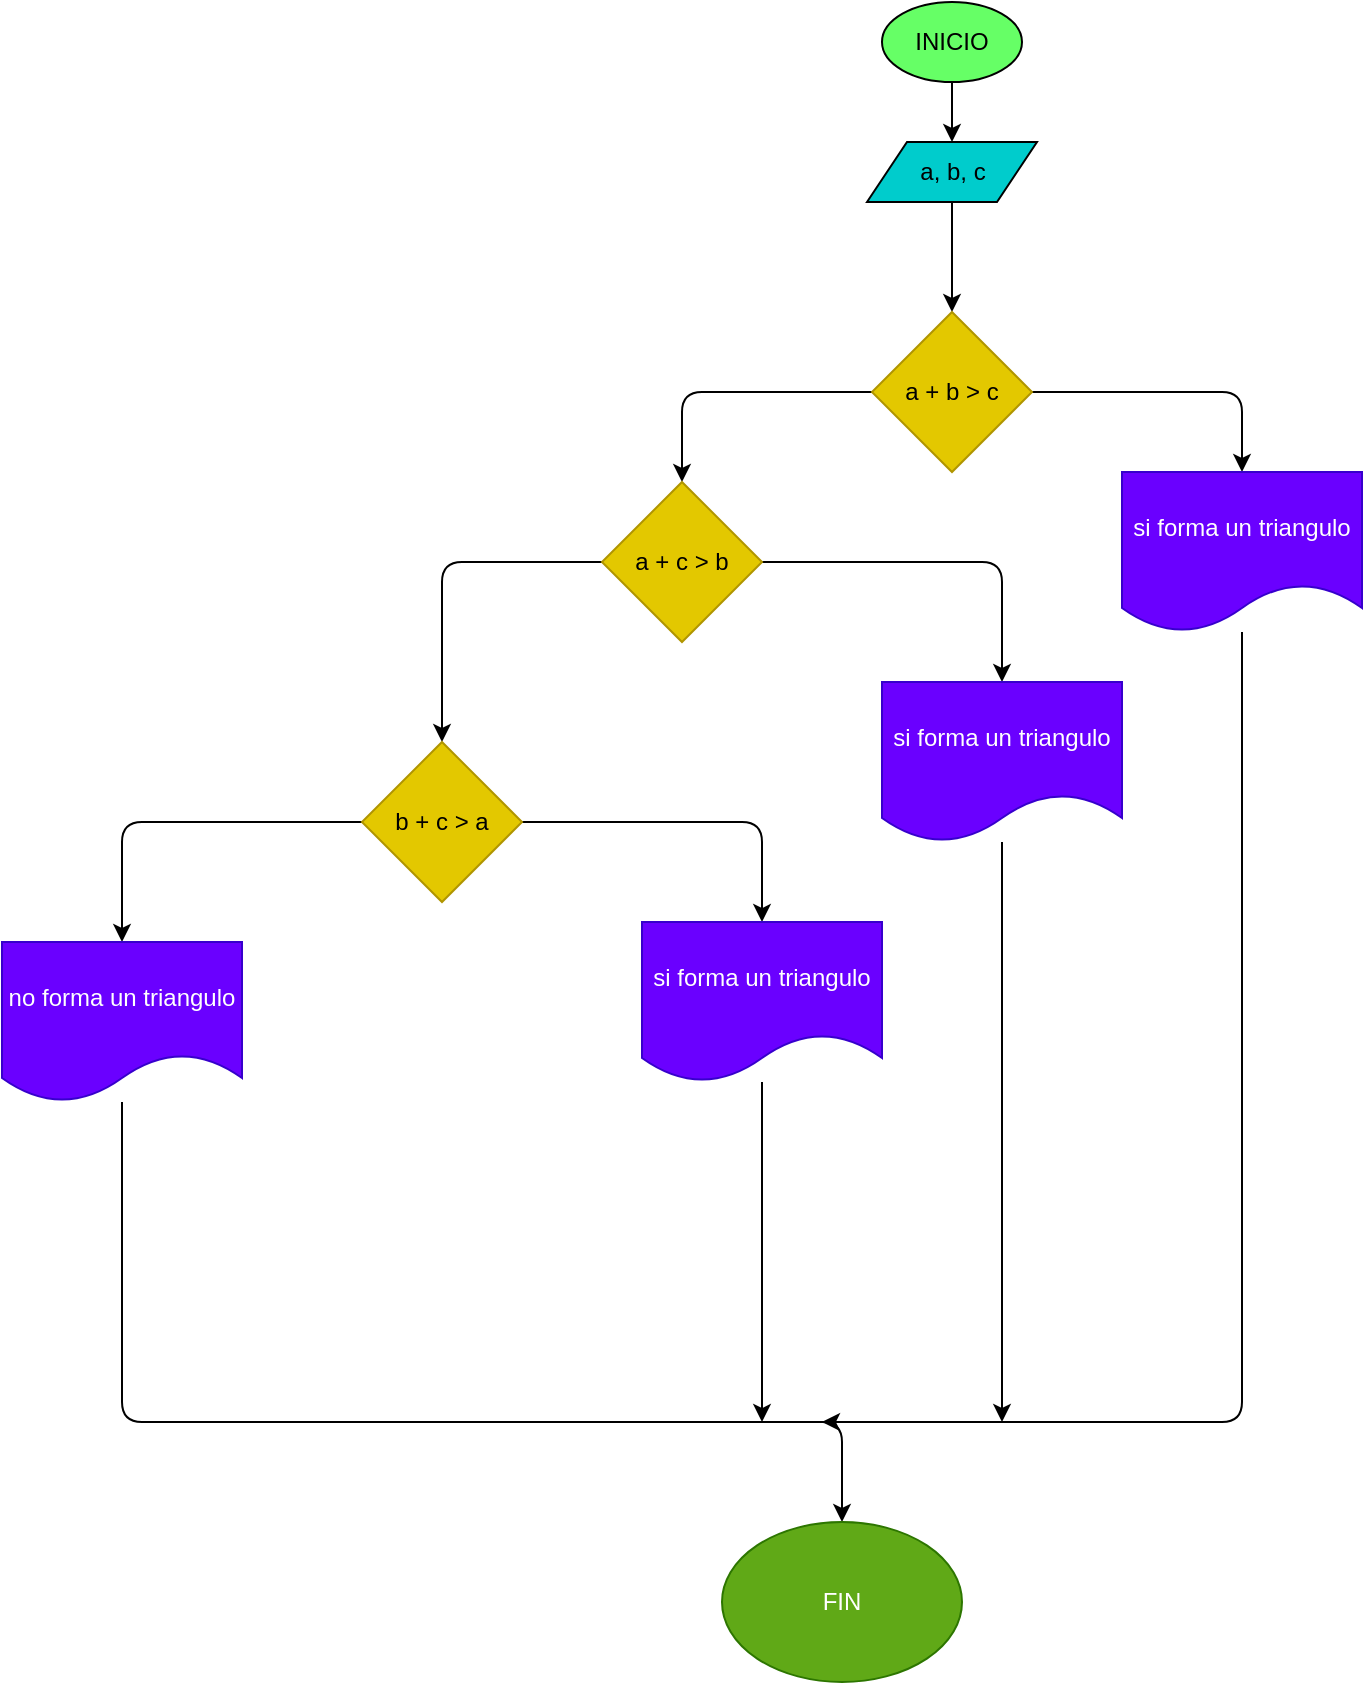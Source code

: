 <mxfile>
    <diagram id="58XMA-p-C20267B4mfxz" name="Página-1">
        <mxGraphModel dx="1512" dy="431" grid="1" gridSize="10" guides="1" tooltips="1" connect="1" arrows="1" fold="1" page="1" pageScale="1" pageWidth="850" pageHeight="1100" math="0" shadow="0">
            <root>
                <mxCell id="0"/>
                <mxCell id="1" parent="0"/>
                <mxCell id="4" value="" style="edgeStyle=none;html=1;" parent="1" source="2" target="3" edge="1">
                    <mxGeometry relative="1" as="geometry"/>
                </mxCell>
                <mxCell id="2" value="INICIO" style="ellipse;whiteSpace=wrap;html=1;fillColor=#66FF66;" parent="1" vertex="1">
                    <mxGeometry x="220" y="10" width="70" height="40" as="geometry"/>
                </mxCell>
                <mxCell id="6" value="" style="edgeStyle=none;html=1;" edge="1" parent="1" source="3" target="5">
                    <mxGeometry relative="1" as="geometry"/>
                </mxCell>
                <mxCell id="3" value="a, b, c" style="shape=parallelogram;perimeter=parallelogramPerimeter;whiteSpace=wrap;html=1;fixedSize=1;fillColor=#00CCCC;" parent="1" vertex="1">
                    <mxGeometry x="212.5" y="80" width="85" height="30" as="geometry"/>
                </mxCell>
                <mxCell id="7" style="edgeStyle=none;html=1;" edge="1" parent="1" source="5" target="8">
                    <mxGeometry relative="1" as="geometry">
                        <mxPoint x="120" y="290" as="targetPoint"/>
                        <Array as="points">
                            <mxPoint x="120" y="205"/>
                        </Array>
                    </mxGeometry>
                </mxCell>
                <mxCell id="11" style="edgeStyle=none;html=1;" edge="1" parent="1" source="5" target="12">
                    <mxGeometry relative="1" as="geometry">
                        <mxPoint x="400" y="280" as="targetPoint"/>
                        <Array as="points">
                            <mxPoint x="400" y="205"/>
                        </Array>
                    </mxGeometry>
                </mxCell>
                <mxCell id="5" value="a + b &amp;gt; c" style="rhombus;whiteSpace=wrap;html=1;fillColor=#e3c800;fontColor=#000000;strokeColor=#B09500;" vertex="1" parent="1">
                    <mxGeometry x="215" y="165" width="80" height="80" as="geometry"/>
                </mxCell>
                <mxCell id="9" style="edgeStyle=none;html=1;" edge="1" parent="1" source="8" target="10">
                    <mxGeometry relative="1" as="geometry">
                        <mxPoint y="370" as="targetPoint"/>
                        <Array as="points">
                            <mxPoint y="290"/>
                        </Array>
                    </mxGeometry>
                </mxCell>
                <mxCell id="13" style="edgeStyle=none;html=1;" edge="1" parent="1" source="8" target="14">
                    <mxGeometry relative="1" as="geometry">
                        <mxPoint x="280" y="390" as="targetPoint"/>
                        <Array as="points">
                            <mxPoint x="280" y="290"/>
                        </Array>
                    </mxGeometry>
                </mxCell>
                <mxCell id="8" value="a + c &amp;gt; b" style="rhombus;whiteSpace=wrap;html=1;fillColor=#e3c800;fontColor=#000000;strokeColor=#B09500;" vertex="1" parent="1">
                    <mxGeometry x="80" y="250" width="80" height="80" as="geometry"/>
                </mxCell>
                <mxCell id="15" style="edgeStyle=none;html=1;" edge="1" parent="1" source="10" target="16">
                    <mxGeometry relative="1" as="geometry">
                        <mxPoint x="160" y="540" as="targetPoint"/>
                        <Array as="points">
                            <mxPoint x="160" y="420"/>
                        </Array>
                    </mxGeometry>
                </mxCell>
                <mxCell id="17" style="edgeStyle=none;html=1;" edge="1" parent="1" source="10" target="18">
                    <mxGeometry relative="1" as="geometry">
                        <mxPoint x="-160" y="520" as="targetPoint"/>
                        <Array as="points">
                            <mxPoint x="-160" y="420"/>
                        </Array>
                    </mxGeometry>
                </mxCell>
                <mxCell id="10" value="b + c &amp;gt; a" style="rhombus;whiteSpace=wrap;html=1;fillColor=#e3c800;fontColor=#000000;strokeColor=#B09500;" vertex="1" parent="1">
                    <mxGeometry x="-40" y="380" width="80" height="80" as="geometry"/>
                </mxCell>
                <mxCell id="21" style="edgeStyle=none;html=1;" edge="1" parent="1" source="12">
                    <mxGeometry relative="1" as="geometry">
                        <mxPoint x="190" y="720" as="targetPoint"/>
                        <Array as="points">
                            <mxPoint x="400" y="720"/>
                        </Array>
                    </mxGeometry>
                </mxCell>
                <mxCell id="12" value="si forma un triangulo" style="shape=document;whiteSpace=wrap;html=1;boundedLbl=1;fillColor=#6a00ff;fontColor=#ffffff;strokeColor=#3700CC;" vertex="1" parent="1">
                    <mxGeometry x="340" y="245" width="120" height="80" as="geometry"/>
                </mxCell>
                <mxCell id="22" style="edgeStyle=none;html=1;" edge="1" parent="1" source="14">
                    <mxGeometry relative="1" as="geometry">
                        <mxPoint x="280" y="720" as="targetPoint"/>
                    </mxGeometry>
                </mxCell>
                <mxCell id="14" value="si forma un triangulo" style="shape=document;whiteSpace=wrap;html=1;boundedLbl=1;fillColor=#6a00ff;fontColor=#ffffff;strokeColor=#3700CC;" vertex="1" parent="1">
                    <mxGeometry x="220" y="350" width="120" height="80" as="geometry"/>
                </mxCell>
                <mxCell id="20" style="edgeStyle=none;html=1;" edge="1" parent="1" source="16">
                    <mxGeometry relative="1" as="geometry">
                        <mxPoint x="160" y="720" as="targetPoint"/>
                    </mxGeometry>
                </mxCell>
                <mxCell id="16" value="si forma un triangulo" style="shape=document;whiteSpace=wrap;html=1;boundedLbl=1;fillColor=#6a00ff;fontColor=#ffffff;strokeColor=#3700CC;" vertex="1" parent="1">
                    <mxGeometry x="100" y="470" width="120" height="80" as="geometry"/>
                </mxCell>
                <mxCell id="19" style="edgeStyle=none;html=1;" edge="1" parent="1" source="18" target="23">
                    <mxGeometry relative="1" as="geometry">
                        <mxPoint x="200" y="810" as="targetPoint"/>
                        <Array as="points">
                            <mxPoint x="-160" y="720"/>
                            <mxPoint x="200" y="720"/>
                        </Array>
                    </mxGeometry>
                </mxCell>
                <mxCell id="18" value="no forma un triangulo" style="shape=document;whiteSpace=wrap;html=1;boundedLbl=1;fillColor=#6a00ff;fontColor=#ffffff;strokeColor=#3700CC;" vertex="1" parent="1">
                    <mxGeometry x="-220" y="480" width="120" height="80" as="geometry"/>
                </mxCell>
                <mxCell id="23" value="FIN" style="ellipse;whiteSpace=wrap;html=1;fillColor=#60a917;fontColor=#ffffff;strokeColor=#2D7600;" vertex="1" parent="1">
                    <mxGeometry x="140" y="770" width="120" height="80" as="geometry"/>
                </mxCell>
            </root>
        </mxGraphModel>
    </diagram>
</mxfile>